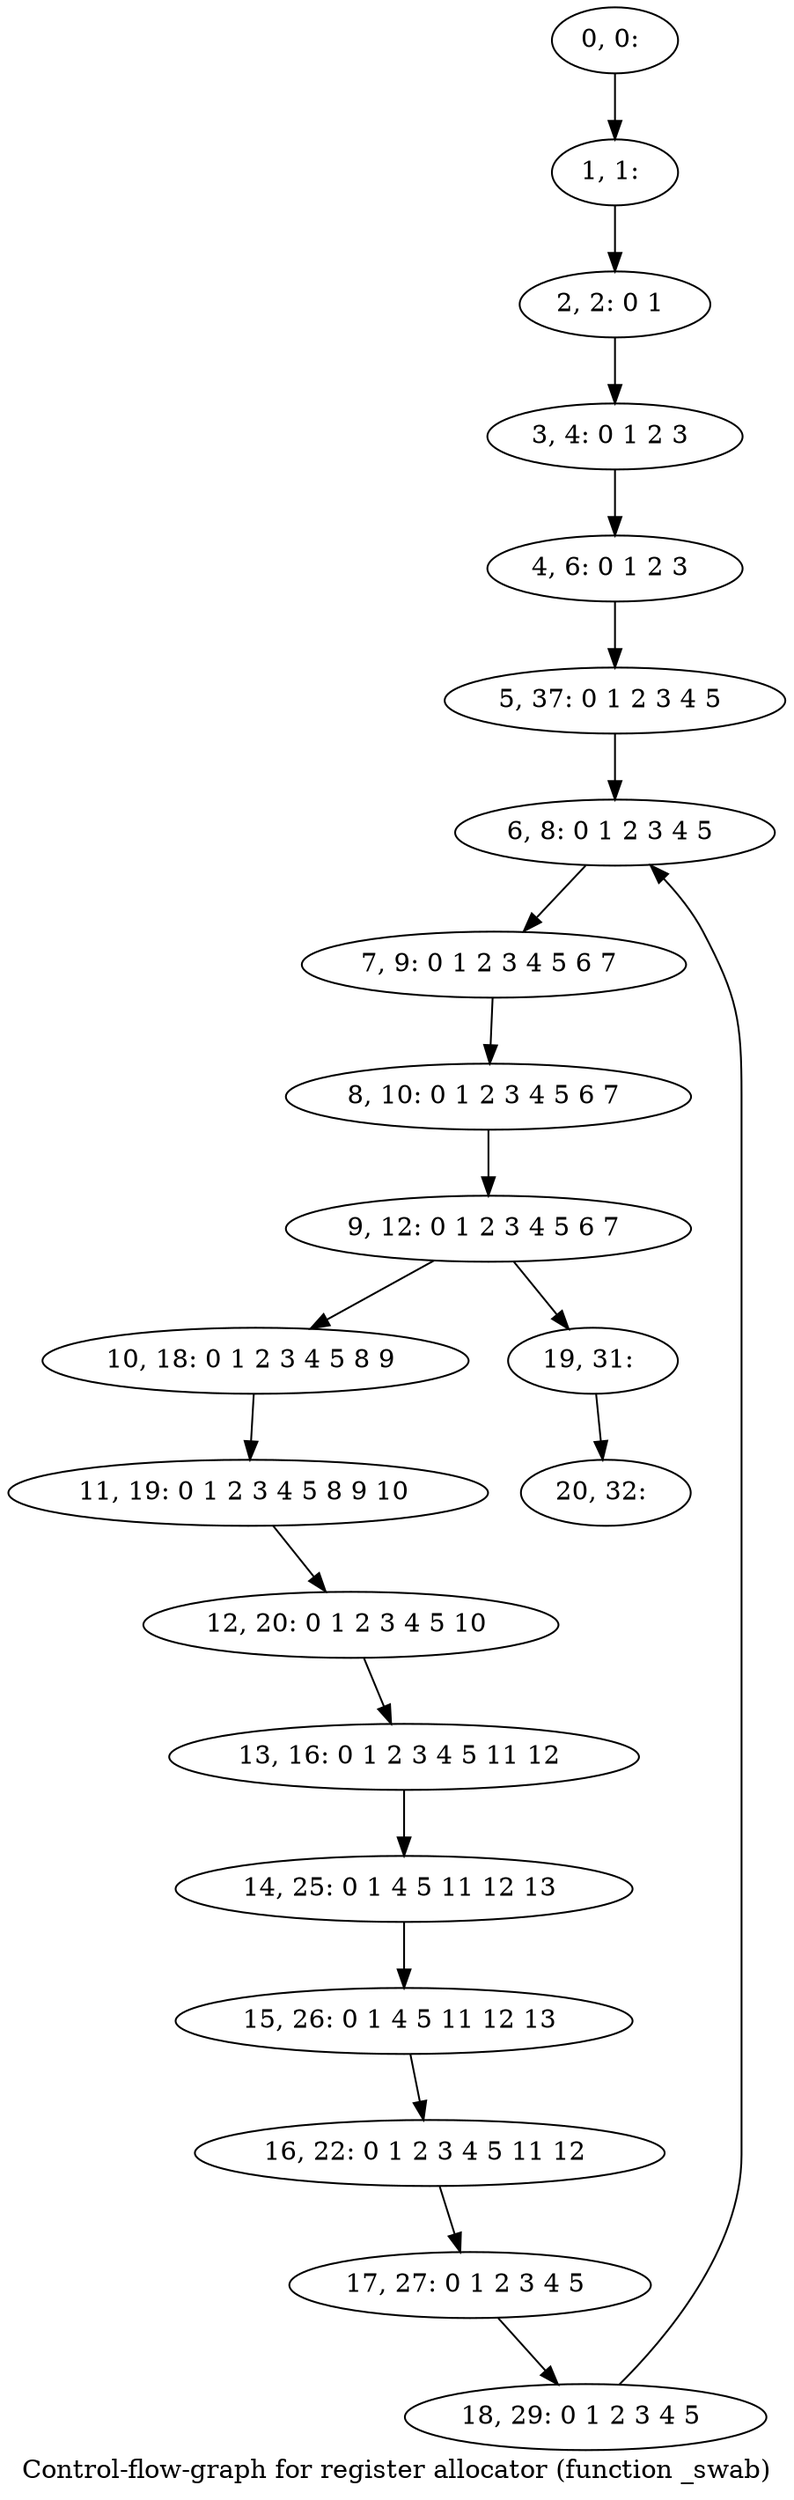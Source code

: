 digraph G {
graph [label="Control-flow-graph for register allocator (function _swab)"]
0[label="0, 0: "];
1[label="1, 1: "];
2[label="2, 2: 0 1 "];
3[label="3, 4: 0 1 2 3 "];
4[label="4, 6: 0 1 2 3 "];
5[label="5, 37: 0 1 2 3 4 5 "];
6[label="6, 8: 0 1 2 3 4 5 "];
7[label="7, 9: 0 1 2 3 4 5 6 7 "];
8[label="8, 10: 0 1 2 3 4 5 6 7 "];
9[label="9, 12: 0 1 2 3 4 5 6 7 "];
10[label="10, 18: 0 1 2 3 4 5 8 9 "];
11[label="11, 19: 0 1 2 3 4 5 8 9 10 "];
12[label="12, 20: 0 1 2 3 4 5 10 "];
13[label="13, 16: 0 1 2 3 4 5 11 12 "];
14[label="14, 25: 0 1 4 5 11 12 13 "];
15[label="15, 26: 0 1 4 5 11 12 13 "];
16[label="16, 22: 0 1 2 3 4 5 11 12 "];
17[label="17, 27: 0 1 2 3 4 5 "];
18[label="18, 29: 0 1 2 3 4 5 "];
19[label="19, 31: "];
20[label="20, 32: "];
0->1 ;
1->2 ;
2->3 ;
3->4 ;
4->5 ;
5->6 ;
6->7 ;
7->8 ;
8->9 ;
9->10 ;
9->19 ;
10->11 ;
11->12 ;
12->13 ;
13->14 ;
14->15 ;
15->16 ;
16->17 ;
17->18 ;
18->6 ;
19->20 ;
}
